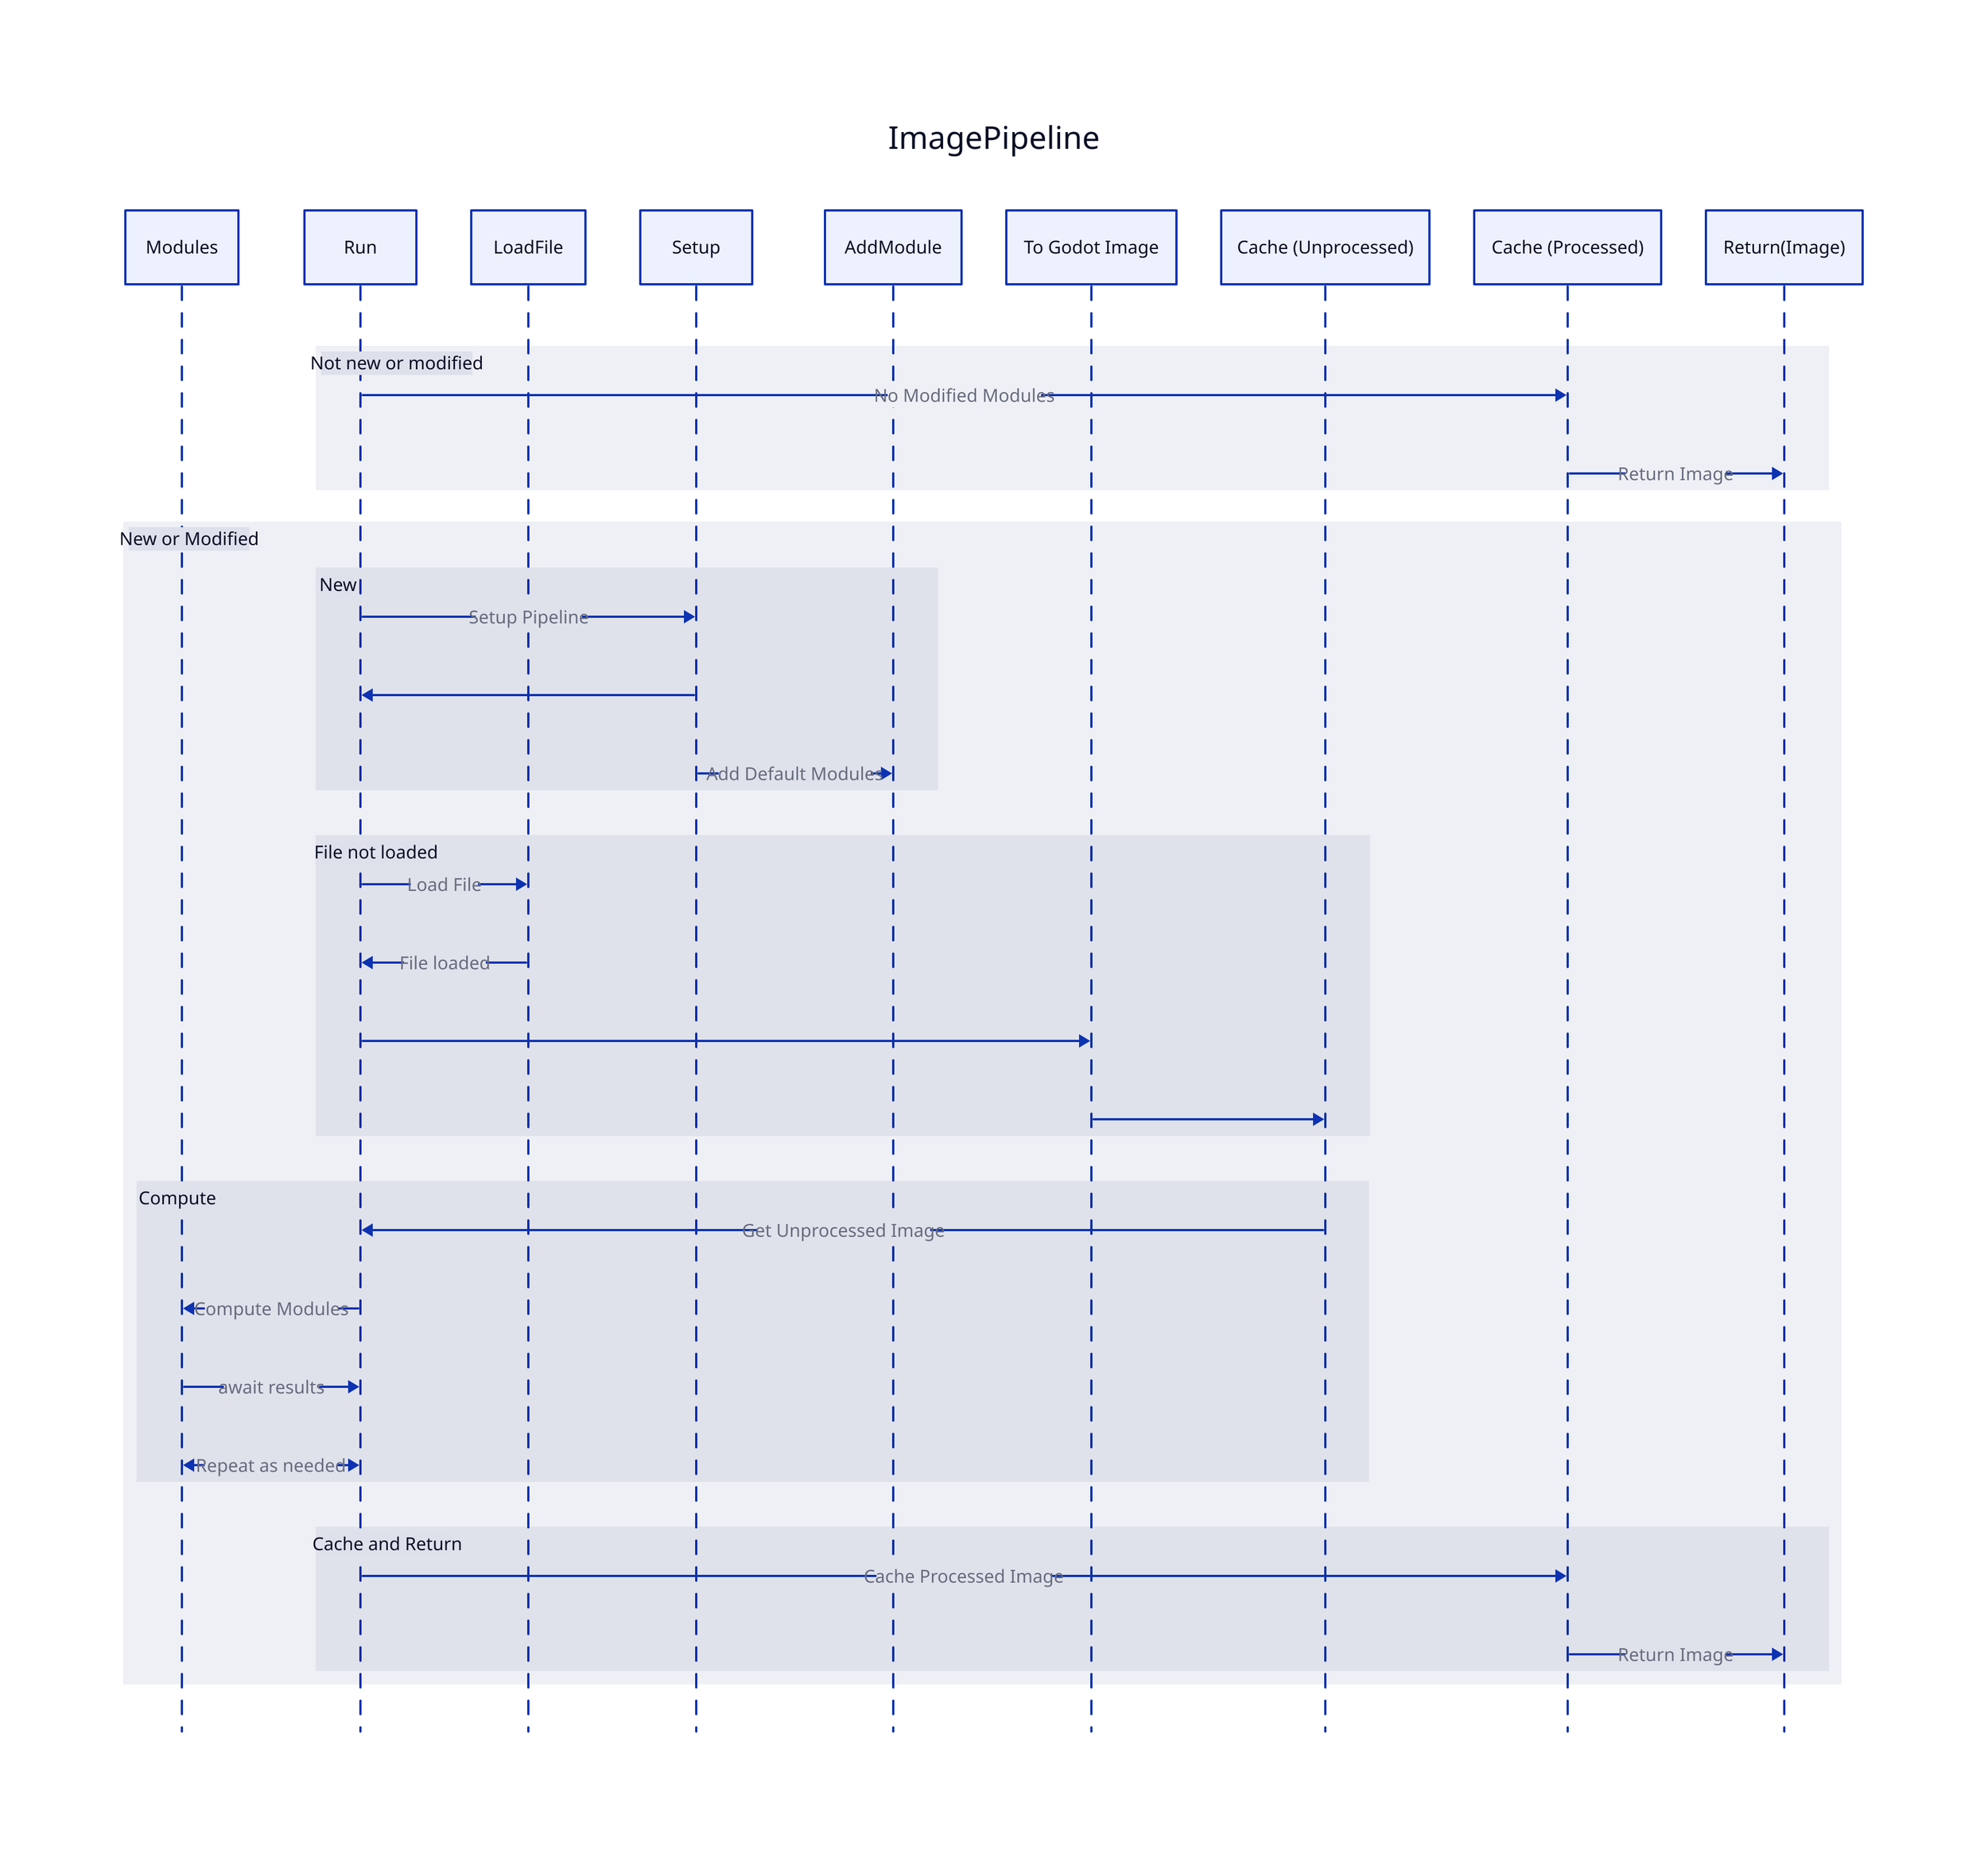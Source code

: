 ImagePipeline: {
  shape: sequence_diagram
  Modules
  Run
  LoadFile
  Setup
  AddModule
  ConvertToGodotImage: To Godot Image
  CachedUnprocessedImage: Cache (Unprocessed)
  CachedProcessedImage: Cache (Processed)
  ReturnImage: Return(Image)

  NotNewOrModified: Not new or modified {
    Run -> CachedProcessedImage: No Modified Modules
    CachedProcessedImage -> ReturnImage: Return Image
  }

  NewOrModified: New or Modified {
    Uninitalised?: New {
      Run -> Setup: Setup Pipeline
      Setup -> Run
      Setup -> AddModule: Add Default Modules
    }

    FileNotLoaded: File not loaded {
      Run -> LoadFile: Load File
      LoadFile -> Run: File loaded
      Run -> ConvertToGodotImage
      ConvertToGodotImage -> CachedUnprocessedImage
    }

    Compute: Compute {
      Run <- CachedUnprocessedImage: Get Unprocessed Image
      Run -> Modules: Compute Modules
      Modules -> Run: await results
      Run <-> Modules: Repeat as needed
    }

    CacheAndReturn: Cache and Return {
      Run -> CachedProcessedImage: Cache Processed Image
      CachedProcessedImage -> ReturnImage: Return Image
    }
  }
}